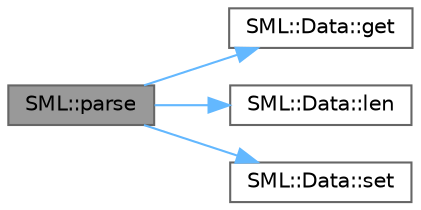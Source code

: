 digraph "SML::parse"
{
 // LATEX_PDF_SIZE
  bgcolor="transparent";
  edge [fontname=Helvetica,fontsize=10,labelfontname=Helvetica,labelfontsize=10];
  node [fontname=Helvetica,fontsize=10,shape=box,height=0.2,width=0.4];
  rankdir="LR";
  Node1 [id="Node000001",label="SML::parse",height=0.2,width=0.4,color="gray40", fillcolor="grey60", style="filled", fontcolor="black",tooltip="Generic C-string parser."];
  Node1 -> Node2 [id="edge1_Node000001_Node000002",color="steelblue1",style="solid",tooltip=" "];
  Node2 [id="Node000002",label="SML::Data::get",height=0.2,width=0.4,color="grey40", fillcolor="white", style="filled",URL="$group___s_m_l.html#gafdf0f9ea88797b22630bbdc0af3ce69f",tooltip="Get address of the data."];
  Node1 -> Node3 [id="edge2_Node000001_Node000003",color="steelblue1",style="solid",tooltip=" "];
  Node3 [id="Node000003",label="SML::Data::len",height=0.2,width=0.4,color="grey40", fillcolor="white", style="filled",URL="$group___s_m_l.html#gac11027a7f6d8b4a5ce57770574d51777",tooltip="Get data length."];
  Node1 -> Node4 [id="edge3_Node000001_Node000004",color="steelblue1",style="solid",tooltip=" "];
  Node4 [id="Node000004",label="SML::Data::set",height=0.2,width=0.4,color="grey40", fillcolor="white", style="filled",URL="$group___s_m_l.html#ga420da23b631eaeef0b4f8019faf0e65e",tooltip="Set new data."];
}
